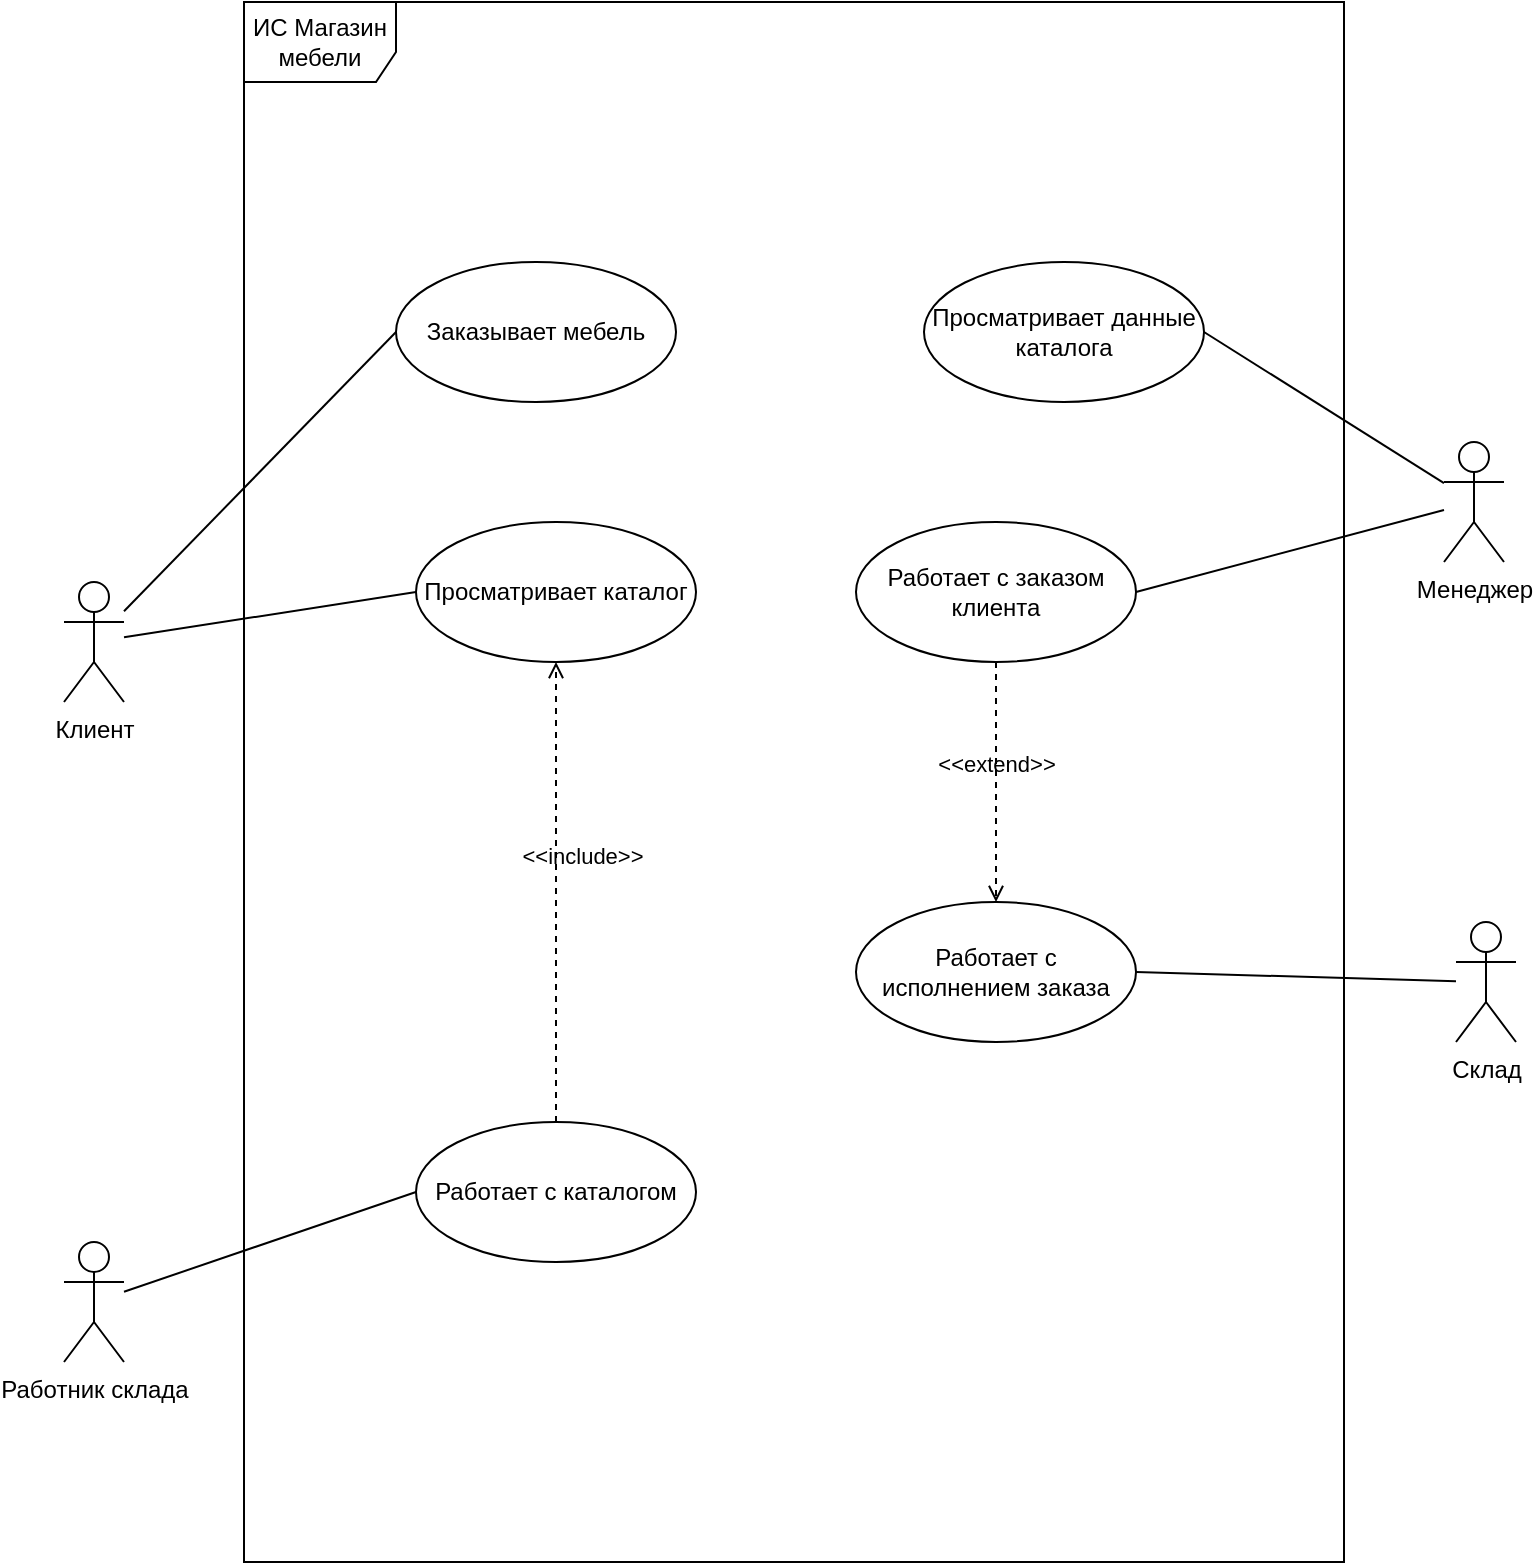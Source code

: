 <mxfile version="28.2.8" pages="7">
  <diagram name="ДВИ" id="NxGXoIhUp27Hj8TUwwma">
    <mxGraphModel dx="1204" dy="652" grid="1" gridSize="10" guides="1" tooltips="1" connect="1" arrows="1" fold="1" page="1" pageScale="1" pageWidth="827" pageHeight="1169" math="0" shadow="0">
      <root>
        <mxCell id="0" />
        <mxCell id="1" parent="0" />
        <mxCell id="019gNFiipb4_sZnPs868-1" value="ИС Магазин мебели" style="shape=umlFrame;whiteSpace=wrap;html=1;pointerEvents=0;width=76;height=40;" parent="1" vertex="1">
          <mxGeometry x="144" y="210" width="550" height="780" as="geometry" />
        </mxCell>
        <mxCell id="019gNFiipb4_sZnPs868-2" value="Клиент" style="shape=umlActor;verticalLabelPosition=bottom;verticalAlign=top;html=1;" parent="1" vertex="1">
          <mxGeometry x="54" y="500" width="30" height="60" as="geometry" />
        </mxCell>
        <mxCell id="019gNFiipb4_sZnPs868-3" value="Менеджер" style="shape=umlActor;verticalLabelPosition=bottom;verticalAlign=top;html=1;" parent="1" vertex="1">
          <mxGeometry x="744" y="430" width="30" height="60" as="geometry" />
        </mxCell>
        <mxCell id="019gNFiipb4_sZnPs868-4" value="Склад" style="shape=umlActor;verticalLabelPosition=bottom;verticalAlign=top;html=1;" parent="1" vertex="1">
          <mxGeometry x="750" y="670" width="30" height="60" as="geometry" />
        </mxCell>
        <mxCell id="019gNFiipb4_sZnPs868-6" value="Просматривает каталог" style="ellipse;whiteSpace=wrap;html=1;" parent="1" vertex="1">
          <mxGeometry x="230" y="470" width="140" height="70" as="geometry" />
        </mxCell>
        <mxCell id="019gNFiipb4_sZnPs868-8" value="Заказывает мебель" style="ellipse;whiteSpace=wrap;html=1;" parent="1" vertex="1">
          <mxGeometry x="220" y="340" width="140" height="70" as="geometry" />
        </mxCell>
        <mxCell id="019gNFiipb4_sZnPs868-9" value="Работает с каталогом" style="ellipse;whiteSpace=wrap;html=1;" parent="1" vertex="1">
          <mxGeometry x="230" y="770" width="140" height="70" as="geometry" />
        </mxCell>
        <mxCell id="019gNFiipb4_sZnPs868-11" value="" style="endArrow=none;html=1;rounded=0;entryX=0;entryY=0.5;entryDx=0;entryDy=0;" parent="1" source="019gNFiipb4_sZnPs868-2" target="019gNFiipb4_sZnPs868-8" edge="1">
          <mxGeometry width="50" height="50" relative="1" as="geometry">
            <mxPoint x="244" y="540" as="sourcePoint" />
            <mxPoint x="294" y="490" as="targetPoint" />
          </mxGeometry>
        </mxCell>
        <mxCell id="019gNFiipb4_sZnPs868-12" value="" style="endArrow=none;html=1;rounded=0;entryX=0;entryY=0.5;entryDx=0;entryDy=0;" parent="1" source="019gNFiipb4_sZnPs868-2" target="019gNFiipb4_sZnPs868-6" edge="1">
          <mxGeometry width="50" height="50" relative="1" as="geometry">
            <mxPoint x="244" y="540" as="sourcePoint" />
            <mxPoint x="294" y="490" as="targetPoint" />
          </mxGeometry>
        </mxCell>
        <mxCell id="019gNFiipb4_sZnPs868-18" value="Работает с заказом клиента" style="ellipse;whiteSpace=wrap;html=1;" parent="1" vertex="1">
          <mxGeometry x="450" y="470" width="140" height="70" as="geometry" />
        </mxCell>
        <mxCell id="019gNFiipb4_sZnPs868-19" value="Просматривает данные каталога" style="ellipse;whiteSpace=wrap;html=1;" parent="1" vertex="1">
          <mxGeometry x="484" y="340" width="140" height="70" as="geometry" />
        </mxCell>
        <mxCell id="019gNFiipb4_sZnPs868-21" value="" style="endArrow=none;html=1;rounded=0;entryX=1;entryY=0.5;entryDx=0;entryDy=0;" parent="1" source="019gNFiipb4_sZnPs868-3" target="019gNFiipb4_sZnPs868-18" edge="1">
          <mxGeometry width="50" height="50" relative="1" as="geometry">
            <mxPoint x="244" y="540" as="sourcePoint" />
            <mxPoint x="294" y="490" as="targetPoint" />
          </mxGeometry>
        </mxCell>
        <mxCell id="019gNFiipb4_sZnPs868-22" value="" style="endArrow=none;html=1;rounded=0;entryX=1;entryY=0.5;entryDx=0;entryDy=0;" parent="1" source="019gNFiipb4_sZnPs868-3" target="019gNFiipb4_sZnPs868-19" edge="1">
          <mxGeometry width="50" height="50" relative="1" as="geometry">
            <mxPoint x="244" y="540" as="sourcePoint" />
            <mxPoint x="294" y="490" as="targetPoint" />
          </mxGeometry>
        </mxCell>
        <mxCell id="019gNFiipb4_sZnPs868-27" value="Работает с исполнением заказа" style="ellipse;whiteSpace=wrap;html=1;" parent="1" vertex="1">
          <mxGeometry x="450" y="660" width="140" height="70" as="geometry" />
        </mxCell>
        <mxCell id="019gNFiipb4_sZnPs868-31" value="" style="endArrow=none;html=1;rounded=0;entryX=1;entryY=0.5;entryDx=0;entryDy=0;" parent="1" source="019gNFiipb4_sZnPs868-4" target="019gNFiipb4_sZnPs868-27" edge="1">
          <mxGeometry width="50" height="50" relative="1" as="geometry">
            <mxPoint x="244" y="740" as="sourcePoint" />
            <mxPoint x="294" y="690" as="targetPoint" />
          </mxGeometry>
        </mxCell>
        <mxCell id="-SfFonaHhQ9GHqbQ9mGp-2" value="&amp;lt;&amp;lt;extend&amp;gt;&amp;gt;" style="html=1;verticalAlign=bottom;labelBackgroundColor=none;endArrow=open;endFill=0;dashed=1;rounded=0;entryX=0.5;entryY=0;entryDx=0;entryDy=0;exitX=0.5;exitY=1;exitDx=0;exitDy=0;" parent="1" source="019gNFiipb4_sZnPs868-18" target="019gNFiipb4_sZnPs868-27" edge="1">
          <mxGeometry width="160" relative="1" as="geometry">
            <mxPoint x="514" y="700" as="sourcePoint" />
            <mxPoint x="490" y="660" as="targetPoint" />
          </mxGeometry>
        </mxCell>
        <mxCell id="-SfFonaHhQ9GHqbQ9mGp-4" value="&amp;lt;&amp;lt;include&amp;gt;&amp;gt;" style="html=1;verticalAlign=bottom;labelBackgroundColor=none;endArrow=open;endFill=0;dashed=1;rounded=0;exitX=0.5;exitY=0;exitDx=0;exitDy=0;entryX=0.5;entryY=1;entryDx=0;entryDy=0;" parent="1" source="019gNFiipb4_sZnPs868-9" target="019gNFiipb4_sZnPs868-6" edge="1">
          <mxGeometry x="0.079" y="-13" width="160" relative="1" as="geometry">
            <mxPoint x="330" y="660" as="sourcePoint" />
            <mxPoint x="490" y="660" as="targetPoint" />
            <mxPoint as="offset" />
          </mxGeometry>
        </mxCell>
        <mxCell id="NnuXDr9iRmmxUoQ3V_Y3-1" value="Работник склада" style="shape=umlActor;verticalLabelPosition=bottom;verticalAlign=top;html=1;" parent="1" vertex="1">
          <mxGeometry x="54" y="830" width="30" height="60" as="geometry" />
        </mxCell>
        <mxCell id="NnuXDr9iRmmxUoQ3V_Y3-2" value="" style="endArrow=none;html=1;rounded=0;entryX=0;entryY=0.5;entryDx=0;entryDy=0;" parent="1" source="NnuXDr9iRmmxUoQ3V_Y3-1" target="019gNFiipb4_sZnPs868-9" edge="1">
          <mxGeometry width="50" height="50" relative="1" as="geometry">
            <mxPoint x="300" y="850" as="sourcePoint" />
            <mxPoint x="350" y="800" as="targetPoint" />
          </mxGeometry>
        </mxCell>
      </root>
    </mxGraphModel>
  </diagram>
  <diagram id="vLhaDPEJ--xrPVBsMPyM" name="ДК">
    <mxGraphModel dx="2253" dy="785" grid="1" gridSize="10" guides="1" tooltips="1" connect="1" arrows="1" fold="1" page="1" pageScale="1" pageWidth="827" pageHeight="1169" math="0" shadow="0">
      <root>
        <mxCell id="0" />
        <mxCell id="1" parent="0" />
        <mxCell id="jrkufDFnhiuMYRwcvV4m-1" value="Компания" style="swimlane;fontStyle=1;align=center;verticalAlign=top;childLayout=stackLayout;horizontal=1;startSize=26;horizontalStack=0;resizeParent=1;resizeParentMax=0;resizeLast=0;collapsible=1;marginBottom=0;whiteSpace=wrap;html=1;" parent="1" vertex="1">
          <mxGeometry x="360" y="100" width="160" height="114" as="geometry" />
        </mxCell>
        <mxCell id="jrkufDFnhiuMYRwcvV4m-2" value="- Наименование&lt;div&gt;- Адрес&lt;/div&gt;&lt;div&gt;- Тип&lt;/div&gt;" style="text;strokeColor=none;fillColor=none;align=left;verticalAlign=top;spacingLeft=4;spacingRight=4;overflow=hidden;rotatable=0;points=[[0,0.5],[1,0.5]];portConstraint=eastwest;whiteSpace=wrap;html=1;" parent="jrkufDFnhiuMYRwcvV4m-1" vertex="1">
          <mxGeometry y="26" width="160" height="54" as="geometry" />
        </mxCell>
        <mxCell id="jrkufDFnhiuMYRwcvV4m-3" value="" style="line;strokeWidth=1;fillColor=none;align=left;verticalAlign=middle;spacingTop=-1;spacingLeft=3;spacingRight=3;rotatable=0;labelPosition=right;points=[];portConstraint=eastwest;strokeColor=inherit;" parent="jrkufDFnhiuMYRwcvV4m-1" vertex="1">
          <mxGeometry y="80" width="160" height="8" as="geometry" />
        </mxCell>
        <mxCell id="jrkufDFnhiuMYRwcvV4m-4" value="+ method(type): type" style="text;strokeColor=none;fillColor=none;align=left;verticalAlign=top;spacingLeft=4;spacingRight=4;overflow=hidden;rotatable=0;points=[[0,0.5],[1,0.5]];portConstraint=eastwest;whiteSpace=wrap;html=1;" parent="jrkufDFnhiuMYRwcvV4m-1" vertex="1">
          <mxGeometry y="88" width="160" height="26" as="geometry" />
        </mxCell>
        <mxCell id="jrkufDFnhiuMYRwcvV4m-9" value="Покупатель" style="swimlane;fontStyle=1;align=center;verticalAlign=top;childLayout=stackLayout;horizontal=1;startSize=26;horizontalStack=0;resizeParent=1;resizeParentMax=0;resizeLast=0;collapsible=1;marginBottom=0;whiteSpace=wrap;html=1;" parent="1" vertex="1">
          <mxGeometry x="-490" y="713" width="340" height="150" as="geometry" />
        </mxCell>
        <mxCell id="jrkufDFnhiuMYRwcvV4m-10" value="- ФИО&lt;div&gt;&lt;span style=&quot;background-color: transparent; color: light-dark(rgb(0, 0, 0), rgb(255, 255, 255));&quot;&gt;- Паспорт&lt;/span&gt;&lt;/div&gt;" style="text;strokeColor=none;fillColor=none;align=left;verticalAlign=top;spacingLeft=4;spacingRight=4;overflow=hidden;rotatable=0;points=[[0,0.5],[1,0.5]];portConstraint=eastwest;whiteSpace=wrap;html=1;" parent="jrkufDFnhiuMYRwcvV4m-9" vertex="1">
          <mxGeometry y="26" width="340" height="34" as="geometry" />
        </mxCell>
        <mxCell id="jrkufDFnhiuMYRwcvV4m-11" value="" style="line;strokeWidth=1;fillColor=none;align=left;verticalAlign=middle;spacingTop=-1;spacingLeft=3;spacingRight=3;rotatable=0;labelPosition=right;points=[];portConstraint=eastwest;strokeColor=inherit;" parent="jrkufDFnhiuMYRwcvV4m-9" vertex="1">
          <mxGeometry y="60" width="340" height="8" as="geometry" />
        </mxCell>
        <mxCell id="jrkufDFnhiuMYRwcvV4m-12" value="+&amp;nbsp;&lt;span style=&quot;font-size: 11px; text-align: center; text-wrap-mode: nowrap; background-color: rgb(255, 255, 255);&quot;&gt;ПолучитьКаталог()&lt;br&gt;+&amp;nbsp;&lt;/span&gt;&lt;span style=&quot;font-size: 11px; text-wrap-mode: nowrap; background-color: rgb(255, 255, 255);&quot;&gt;ВыбратьМебель(ИДМебели)&lt;br&gt;+&amp;nbsp;&lt;/span&gt;&lt;span style=&quot;font-size: 11px; text-wrap-mode: nowrap; background-color: rgb(255, 255, 255);&quot;&gt;ОтобразитьДанныеМебели(Наличие, вид, состав)&lt;br&gt;+&amp;nbsp;&lt;/span&gt;&lt;span style=&quot;font-size: 11px; text-wrap-mode: nowrap; background-color: rgb(255, 255, 255);&quot;&gt;ЗакрытьДанныеМебели()&lt;br&gt;+&amp;nbsp;&lt;/span&gt;&lt;span style=&quot;font-size: 11px; text-align: center; text-wrap-mode: nowrap; background-color: rgb(255, 255, 255);&quot;&gt;ПолучитьДанныеПаспорта(ИДПаспорта)&lt;br&gt;&lt;/span&gt;" style="text;strokeColor=none;fillColor=none;align=left;verticalAlign=top;spacingLeft=4;spacingRight=4;overflow=hidden;rotatable=0;points=[[0,0.5],[1,0.5]];portConstraint=eastwest;whiteSpace=wrap;html=1;" parent="jrkufDFnhiuMYRwcvV4m-9" vertex="1">
          <mxGeometry y="68" width="340" height="82" as="geometry" />
        </mxCell>
        <mxCell id="jrkufDFnhiuMYRwcvV4m-13" value="Менеджер" style="swimlane;fontStyle=1;align=center;verticalAlign=top;childLayout=stackLayout;horizontal=1;startSize=26;horizontalStack=0;resizeParent=1;resizeParentMax=0;resizeLast=0;collapsible=1;marginBottom=0;whiteSpace=wrap;html=1;" parent="1" vertex="1">
          <mxGeometry x="-190" y="243" width="490" height="180" as="geometry" />
        </mxCell>
        <mxCell id="jrkufDFnhiuMYRwcvV4m-14" value="- ФИО&lt;div&gt;- Подразделение&lt;/div&gt;" style="text;strokeColor=none;fillColor=none;align=left;verticalAlign=top;spacingLeft=4;spacingRight=4;overflow=hidden;rotatable=0;points=[[0,0.5],[1,0.5]];portConstraint=eastwest;whiteSpace=wrap;html=1;" parent="jrkufDFnhiuMYRwcvV4m-13" vertex="1">
          <mxGeometry y="26" width="490" height="34" as="geometry" />
        </mxCell>
        <mxCell id="jrkufDFnhiuMYRwcvV4m-15" value="" style="line;strokeWidth=1;fillColor=none;align=left;verticalAlign=middle;spacingTop=-1;spacingLeft=3;spacingRight=3;rotatable=0;labelPosition=right;points=[];portConstraint=eastwest;strokeColor=inherit;" parent="jrkufDFnhiuMYRwcvV4m-13" vertex="1">
          <mxGeometry y="60" width="490" height="8" as="geometry" />
        </mxCell>
        <mxCell id="jrkufDFnhiuMYRwcvV4m-16" value="+&amp;nbsp;&lt;span style=&quot;font-size: 11px; text-align: center; text-wrap-mode: nowrap; background-color: rgb(255, 255, 255);&quot;&gt;ПолучитьДанныеПокупателя(ИДПокупателя)&lt;br&gt;+&amp;nbsp;&lt;/span&gt;&lt;span style=&quot;font-size: 11px; text-align: center; text-wrap-mode: nowrap; background-color: rgb(255, 255, 255);&quot;&gt;ПолучитьКаталог(ИДКаталога)&lt;br&gt;+&amp;nbsp;&lt;/span&gt;&lt;span style=&quot;font-size: 11px; text-wrap-mode: nowrap; background-color: rgb(255, 255, 255);&quot;&gt;ПолучитьДанныеДляДоговора(ДанныеКлиента, ДанныеПаспорта, ДанныеМебели)&lt;br&gt;+&amp;nbsp;&lt;/span&gt;&lt;span style=&quot;font-size: 11px; text-align: center; text-wrap-mode: nowrap; background-color: rgb(255, 255, 255);&quot;&gt;ВнестиДанные()&lt;br&gt;+&amp;nbsp;&lt;/span&gt;&lt;span style=&quot;font-size: 11px; text-align: center; text-wrap-mode: nowrap; background-color: rgb(255, 255, 255);&quot;&gt;ПолучитьДанныеКлиента(ИДКлиента)&lt;/span&gt;" style="text;strokeColor=none;fillColor=none;align=left;verticalAlign=top;spacingLeft=4;spacingRight=4;overflow=hidden;rotatable=0;points=[[0,0.5],[1,0.5]];portConstraint=eastwest;whiteSpace=wrap;html=1;" parent="jrkufDFnhiuMYRwcvV4m-13" vertex="1">
          <mxGeometry y="68" width="490" height="112" as="geometry" />
        </mxCell>
        <mxCell id="jrkufDFnhiuMYRwcvV4m-17" value="Договор" style="swimlane;fontStyle=1;align=center;verticalAlign=top;childLayout=stackLayout;horizontal=1;startSize=26;horizontalStack=0;resizeParent=1;resizeParentMax=0;resizeLast=0;collapsible=1;marginBottom=0;whiteSpace=wrap;html=1;" parent="1" vertex="1">
          <mxGeometry x="-90" y="520" width="290" height="180" as="geometry" />
        </mxCell>
        <mxCell id="jrkufDFnhiuMYRwcvV4m-18" value="- Покупатель&lt;div&gt;- Менеджер&lt;/div&gt;&lt;div&gt;- Стоимость мебели&lt;/div&gt;&lt;div&gt;- Вид мебели&lt;/div&gt;" style="text;strokeColor=none;fillColor=none;align=left;verticalAlign=top;spacingLeft=4;spacingRight=4;overflow=hidden;rotatable=0;points=[[0,0.5],[1,0.5]];portConstraint=eastwest;whiteSpace=wrap;html=1;" parent="jrkufDFnhiuMYRwcvV4m-17" vertex="1">
          <mxGeometry y="26" width="290" height="74" as="geometry" />
        </mxCell>
        <mxCell id="jrkufDFnhiuMYRwcvV4m-19" value="" style="line;strokeWidth=1;fillColor=none;align=left;verticalAlign=middle;spacingTop=-1;spacingLeft=3;spacingRight=3;rotatable=0;labelPosition=right;points=[];portConstraint=eastwest;strokeColor=inherit;" parent="jrkufDFnhiuMYRwcvV4m-17" vertex="1">
          <mxGeometry y="100" width="290" height="8" as="geometry" />
        </mxCell>
        <mxCell id="jrkufDFnhiuMYRwcvV4m-20" value="+&amp;nbsp;&lt;span style=&quot;font-size: 11px; text-align: center; text-wrap-mode: nowrap; background-color: rgb(255, 255, 255);&quot;&gt;ПолучитьИнформациюОМебели(ИДМебели)&lt;br&gt;+&amp;nbsp;&lt;/span&gt;&lt;span style=&quot;font-size: 11px; text-align: center; text-wrap-mode: nowrap; background-color: rgb(255, 255, 255);&quot;&gt;ПолучитьИнформациюОПокупатели(ИДПокупателя)&lt;/span&gt;&lt;span style=&quot;font-size: 11px; text-align: center; text-wrap-mode: nowrap; background-color: rgb(255, 255, 255);&quot;&gt;&lt;br&gt;+&amp;nbsp;&lt;/span&gt;&lt;span style=&quot;font-size: 11px; text-wrap-mode: nowrap; background-color: rgb(255, 255, 255);&quot;&gt;СохранитьБД()&lt;/span&gt;" style="text;strokeColor=none;fillColor=none;align=left;verticalAlign=top;spacingLeft=4;spacingRight=4;overflow=hidden;rotatable=0;points=[[0,0.5],[1,0.5]];portConstraint=eastwest;whiteSpace=wrap;html=1;" parent="jrkufDFnhiuMYRwcvV4m-17" vertex="1">
          <mxGeometry y="108" width="290" height="72" as="geometry" />
        </mxCell>
        <mxCell id="jrkufDFnhiuMYRwcvV4m-21" value="Магазин" style="swimlane;fontStyle=1;align=center;verticalAlign=top;childLayout=stackLayout;horizontal=1;startSize=26;horizontalStack=0;resizeParent=1;resizeParentMax=0;resizeLast=0;collapsible=1;marginBottom=0;whiteSpace=wrap;html=1;" parent="1" vertex="1">
          <mxGeometry x="109" y="105" width="160" height="104" as="geometry" />
        </mxCell>
        <mxCell id="jrkufDFnhiuMYRwcvV4m-22" value="- Наименование&lt;div&gt;- Кол-во мебели&lt;/div&gt;" style="text;strokeColor=none;fillColor=none;align=left;verticalAlign=top;spacingLeft=4;spacingRight=4;overflow=hidden;rotatable=0;points=[[0,0.5],[1,0.5]];portConstraint=eastwest;whiteSpace=wrap;html=1;" parent="jrkufDFnhiuMYRwcvV4m-21" vertex="1">
          <mxGeometry y="26" width="160" height="44" as="geometry" />
        </mxCell>
        <mxCell id="jrkufDFnhiuMYRwcvV4m-23" value="" style="line;strokeWidth=1;fillColor=none;align=left;verticalAlign=middle;spacingTop=-1;spacingLeft=3;spacingRight=3;rotatable=0;labelPosition=right;points=[];portConstraint=eastwest;strokeColor=inherit;" parent="jrkufDFnhiuMYRwcvV4m-21" vertex="1">
          <mxGeometry y="70" width="160" height="8" as="geometry" />
        </mxCell>
        <mxCell id="jrkufDFnhiuMYRwcvV4m-24" value="+ method(type): type" style="text;strokeColor=none;fillColor=none;align=left;verticalAlign=top;spacingLeft=4;spacingRight=4;overflow=hidden;rotatable=0;points=[[0,0.5],[1,0.5]];portConstraint=eastwest;whiteSpace=wrap;html=1;" parent="jrkufDFnhiuMYRwcvV4m-21" vertex="1">
          <mxGeometry y="78" width="160" height="26" as="geometry" />
        </mxCell>
        <mxCell id="jrkufDFnhiuMYRwcvV4m-25" value="Паспорт" style="swimlane;fontStyle=1;align=center;verticalAlign=top;childLayout=stackLayout;horizontal=1;startSize=26;horizontalStack=0;resizeParent=1;resizeParentMax=0;resizeLast=0;collapsible=1;marginBottom=0;whiteSpace=wrap;html=1;" parent="1" vertex="1">
          <mxGeometry x="-400" y="953" width="160" height="134" as="geometry" />
        </mxCell>
        <mxCell id="jrkufDFnhiuMYRwcvV4m-26" value="- Серия&lt;div&gt;- Номер&lt;/div&gt;&lt;div&gt;- Кем выдан&lt;/div&gt;&lt;div&gt;- Когда выдан&lt;/div&gt;" style="text;strokeColor=none;fillColor=none;align=left;verticalAlign=top;spacingLeft=4;spacingRight=4;overflow=hidden;rotatable=0;points=[[0,0.5],[1,0.5]];portConstraint=eastwest;whiteSpace=wrap;html=1;" parent="jrkufDFnhiuMYRwcvV4m-25" vertex="1">
          <mxGeometry y="26" width="160" height="74" as="geometry" />
        </mxCell>
        <mxCell id="jrkufDFnhiuMYRwcvV4m-27" value="" style="line;strokeWidth=1;fillColor=none;align=left;verticalAlign=middle;spacingTop=-1;spacingLeft=3;spacingRight=3;rotatable=0;labelPosition=right;points=[];portConstraint=eastwest;strokeColor=inherit;" parent="jrkufDFnhiuMYRwcvV4m-25" vertex="1">
          <mxGeometry y="100" width="160" height="8" as="geometry" />
        </mxCell>
        <mxCell id="jrkufDFnhiuMYRwcvV4m-28" value="+ method(type): type" style="text;strokeColor=none;fillColor=none;align=left;verticalAlign=top;spacingLeft=4;spacingRight=4;overflow=hidden;rotatable=0;points=[[0,0.5],[1,0.5]];portConstraint=eastwest;whiteSpace=wrap;html=1;" parent="jrkufDFnhiuMYRwcvV4m-25" vertex="1">
          <mxGeometry y="108" width="160" height="26" as="geometry" />
        </mxCell>
        <mxCell id="jrkufDFnhiuMYRwcvV4m-29" value="Чек" style="swimlane;fontStyle=1;align=center;verticalAlign=top;childLayout=stackLayout;horizontal=1;startSize=26;horizontalStack=0;resizeParent=1;resizeParentMax=0;resizeLast=0;collapsible=1;marginBottom=0;whiteSpace=wrap;html=1;" parent="1" vertex="1">
          <mxGeometry x="-25" y="773" width="160" height="124" as="geometry" />
        </mxCell>
        <mxCell id="jrkufDFnhiuMYRwcvV4m-30" value="- Менеджер&lt;div&gt;- Цена&lt;/div&gt;&lt;div&gt;- Покупатель&lt;/div&gt;&lt;div&gt;- Дата платежа&lt;/div&gt;" style="text;strokeColor=none;fillColor=none;align=left;verticalAlign=top;spacingLeft=4;spacingRight=4;overflow=hidden;rotatable=0;points=[[0,0.5],[1,0.5]];portConstraint=eastwest;whiteSpace=wrap;html=1;" parent="jrkufDFnhiuMYRwcvV4m-29" vertex="1">
          <mxGeometry y="26" width="160" height="64" as="geometry" />
        </mxCell>
        <mxCell id="jrkufDFnhiuMYRwcvV4m-31" value="" style="line;strokeWidth=1;fillColor=none;align=left;verticalAlign=middle;spacingTop=-1;spacingLeft=3;spacingRight=3;rotatable=0;labelPosition=right;points=[];portConstraint=eastwest;strokeColor=inherit;" parent="jrkufDFnhiuMYRwcvV4m-29" vertex="1">
          <mxGeometry y="90" width="160" height="8" as="geometry" />
        </mxCell>
        <mxCell id="jrkufDFnhiuMYRwcvV4m-32" value="+ method(type): type" style="text;strokeColor=none;fillColor=none;align=left;verticalAlign=top;spacingLeft=4;spacingRight=4;overflow=hidden;rotatable=0;points=[[0,0.5],[1,0.5]];portConstraint=eastwest;whiteSpace=wrap;html=1;" parent="jrkufDFnhiuMYRwcvV4m-29" vertex="1">
          <mxGeometry y="98" width="160" height="26" as="geometry" />
        </mxCell>
        <mxCell id="jrkufDFnhiuMYRwcvV4m-46" value="" style="endArrow=none;html=1;rounded=0;entryX=0.499;entryY=1;entryDx=0;entryDy=0;entryPerimeter=0;" parent="1" target="jrkufDFnhiuMYRwcvV4m-4" edge="1">
          <mxGeometry width="50" height="50" relative="1" as="geometry">
            <mxPoint x="300" y="320" as="sourcePoint" />
            <mxPoint x="429" y="466" as="targetPoint" />
            <Array as="points">
              <mxPoint x="440" y="320" />
            </Array>
          </mxGeometry>
        </mxCell>
        <mxCell id="jrkufDFnhiuMYRwcvV4m-49" value="" style="endArrow=none;html=1;rounded=0;entryX=0.5;entryY=0;entryDx=0;entryDy=0;exitX=0.502;exitY=1.005;exitDx=0;exitDy=0;exitPerimeter=0;" parent="1" source="jrkufDFnhiuMYRwcvV4m-16" target="jrkufDFnhiuMYRwcvV4m-17" edge="1">
          <mxGeometry width="50" height="50" relative="1" as="geometry">
            <mxPoint x="99" y="406" as="sourcePoint" />
            <mxPoint x="389" y="386" as="targetPoint" />
          </mxGeometry>
        </mxCell>
        <mxCell id="jrkufDFnhiuMYRwcvV4m-52" value="" style="endArrow=none;html=1;rounded=0;entryX=0.5;entryY=0;entryDx=0;entryDy=0;exitX=0.502;exitY=0.993;exitDx=0;exitDy=0;exitPerimeter=0;" parent="1" source="jrkufDFnhiuMYRwcvV4m-20" target="jrkufDFnhiuMYRwcvV4m-29" edge="1">
          <mxGeometry width="50" height="50" relative="1" as="geometry">
            <mxPoint x="129" y="606" as="sourcePoint" />
            <mxPoint x="179" y="556" as="targetPoint" />
          </mxGeometry>
        </mxCell>
        <mxCell id="jrkufDFnhiuMYRwcvV4m-53" value="" style="endArrow=none;html=1;rounded=0;entryX=-0.008;entryY=0.992;entryDx=0;entryDy=0;entryPerimeter=0;exitX=0.5;exitY=0;exitDx=0;exitDy=0;" parent="1" source="jrkufDFnhiuMYRwcvV4m-9" target="jrkufDFnhiuMYRwcvV4m-18" edge="1">
          <mxGeometry width="50" height="50" relative="1" as="geometry">
            <mxPoint x="289" y="546" as="sourcePoint" />
            <mxPoint x="199" y="606" as="targetPoint" />
            <Array as="points">
              <mxPoint x="-320" y="620" />
            </Array>
          </mxGeometry>
        </mxCell>
        <mxCell id="jrkufDFnhiuMYRwcvV4m-54" value="" style="endArrow=none;html=1;rounded=0;entryX=0.5;entryY=0;entryDx=0;entryDy=0;exitX=0.5;exitY=1;exitDx=0;exitDy=0;" parent="1" source="jrkufDFnhiuMYRwcvV4m-9" target="jrkufDFnhiuMYRwcvV4m-25" edge="1">
          <mxGeometry width="50" height="50" relative="1" as="geometry">
            <mxPoint x="-51" y="896" as="sourcePoint" />
            <mxPoint x="359" y="676" as="targetPoint" />
          </mxGeometry>
        </mxCell>
        <mxCell id="jrkufDFnhiuMYRwcvV4m-56" value="" style="endArrow=none;html=1;rounded=0;entryX=1;entryY=0.5;entryDx=0;entryDy=0;exitX=0;exitY=0.5;exitDx=0;exitDy=0;" parent="1" source="jrkufDFnhiuMYRwcvV4m-2" target="jrkufDFnhiuMYRwcvV4m-22" edge="1">
          <mxGeometry width="50" height="50" relative="1" as="geometry">
            <mxPoint x="-51" y="456" as="sourcePoint" />
            <mxPoint x="-1" y="406" as="targetPoint" />
          </mxGeometry>
        </mxCell>
        <mxCell id="fmfDwDWyq-f7zexHbd7l-1" value="Мебель" style="swimlane;fontStyle=0;childLayout=stackLayout;horizontal=1;startSize=30;horizontalStack=0;resizeParent=1;resizeParentMax=0;resizeLast=0;collapsible=1;marginBottom=0;whiteSpace=wrap;html=1;" parent="1" vertex="1">
          <mxGeometry x="350" y="595" width="140" height="120" as="geometry" />
        </mxCell>
        <mxCell id="fmfDwDWyq-f7zexHbd7l-2" value="- Мебели" style="text;strokeColor=none;fillColor=none;align=left;verticalAlign=middle;spacingLeft=4;spacingRight=4;overflow=hidden;points=[[0,0.5],[1,0.5]];portConstraint=eastwest;rotatable=0;whiteSpace=wrap;html=1;" parent="fmfDwDWyq-f7zexHbd7l-1" vertex="1">
          <mxGeometry y="30" width="140" height="30" as="geometry" />
        </mxCell>
        <mxCell id="fmfDwDWyq-f7zexHbd7l-4" value="- Наличие" style="text;strokeColor=none;fillColor=none;align=left;verticalAlign=middle;spacingLeft=4;spacingRight=4;overflow=hidden;points=[[0,0.5],[1,0.5]];portConstraint=eastwest;rotatable=0;whiteSpace=wrap;html=1;" parent="fmfDwDWyq-f7zexHbd7l-1" vertex="1">
          <mxGeometry y="60" width="140" height="30" as="geometry" />
        </mxCell>
        <mxCell id="fmfDwDWyq-f7zexHbd7l-5" value="- Характеристика" style="text;strokeColor=none;fillColor=none;align=left;verticalAlign=middle;spacingLeft=4;spacingRight=4;overflow=hidden;points=[[0,0.5],[1,0.5]];portConstraint=eastwest;rotatable=0;whiteSpace=wrap;html=1;" parent="fmfDwDWyq-f7zexHbd7l-1" vertex="1">
          <mxGeometry y="90" width="140" height="30" as="geometry" />
        </mxCell>
        <mxCell id="fmfDwDWyq-f7zexHbd7l-6" value="тип мебели" style="swimlane;fontStyle=0;childLayout=stackLayout;horizontal=1;startSize=30;horizontalStack=0;resizeParent=1;resizeParentMax=0;resizeLast=0;collapsible=1;marginBottom=0;whiteSpace=wrap;html=1;" parent="1" vertex="1">
          <mxGeometry x="560" y="630" width="140" height="90" as="geometry" />
        </mxCell>
        <mxCell id="fmfDwDWyq-f7zexHbd7l-7" value="ИД мебели" style="text;strokeColor=none;fillColor=none;align=left;verticalAlign=middle;spacingLeft=4;spacingRight=4;overflow=hidden;points=[[0,0.5],[1,0.5]];portConstraint=eastwest;rotatable=0;whiteSpace=wrap;html=1;" parent="fmfDwDWyq-f7zexHbd7l-6" vertex="1">
          <mxGeometry y="30" width="140" height="30" as="geometry" />
        </mxCell>
        <mxCell id="fmfDwDWyq-f7zexHbd7l-8" value="Тип мебели" style="text;strokeColor=none;fillColor=none;align=left;verticalAlign=middle;spacingLeft=4;spacingRight=4;overflow=hidden;points=[[0,0.5],[1,0.5]];portConstraint=eastwest;rotatable=0;whiteSpace=wrap;html=1;" parent="fmfDwDWyq-f7zexHbd7l-6" vertex="1">
          <mxGeometry y="60" width="140" height="30" as="geometry" />
        </mxCell>
        <mxCell id="ce-7iIGSauLZTssf15SJ-2" value="" style="endArrow=none;html=1;rounded=0;exitX=1.003;exitY=0.719;exitDx=0;exitDy=0;exitPerimeter=0;entryX=0;entryY=0.5;entryDx=0;entryDy=0;" parent="1" source="jrkufDFnhiuMYRwcvV4m-18" edge="1">
          <mxGeometry width="50" height="50" relative="1" as="geometry">
            <mxPoint x="250" y="570" as="sourcePoint" />
            <mxPoint x="350.0" y="670" as="targetPoint" />
            <Array as="points">
              <mxPoint x="260" y="600" />
              <mxPoint x="260" y="670" />
            </Array>
          </mxGeometry>
        </mxCell>
        <mxCell id="ce-7iIGSauLZTssf15SJ-3" value="" style="endArrow=none;html=1;rounded=0;entryX=1;entryY=0.5;entryDx=0;entryDy=0;exitX=-0.013;exitY=0.322;exitDx=0;exitDy=0;exitPerimeter=0;" parent="1" source="fmfDwDWyq-f7zexHbd7l-7" target="fmfDwDWyq-f7zexHbd7l-4" edge="1">
          <mxGeometry width="50" height="50" relative="1" as="geometry">
            <mxPoint x="300" y="710" as="sourcePoint" />
            <mxPoint x="350" y="660" as="targetPoint" />
          </mxGeometry>
        </mxCell>
      </root>
    </mxGraphModel>
  </diagram>
  <diagram id="9dej761RBNCEpuY-AGXJ" name="ДД Работает с абонементами">
    <mxGraphModel dx="1426" dy="785" grid="1" gridSize="10" guides="1" tooltips="1" connect="1" arrows="1" fold="1" page="1" pageScale="1" pageWidth="827" pageHeight="1169" math="0" shadow="0">
      <root>
        <mxCell id="0" />
        <mxCell id="1" parent="0" />
        <mxCell id="lZq_mcnqFe8Zwof6JR2_-53" value="" style="ellipse;html=1;shape=startState;fillColor=#000000;strokeColor=#ff0000;" parent="1" vertex="1">
          <mxGeometry x="340" y="110" width="30" height="30" as="geometry" />
        </mxCell>
        <mxCell id="lZq_mcnqFe8Zwof6JR2_-54" value="" style="edgeStyle=orthogonalEdgeStyle;html=1;verticalAlign=bottom;endArrow=open;endSize=8;strokeColor=#ff0000;rounded=0;" parent="1" source="lZq_mcnqFe8Zwof6JR2_-53" edge="1">
          <mxGeometry relative="1" as="geometry">
            <mxPoint x="354" y="200" as="targetPoint" />
          </mxGeometry>
        </mxCell>
        <mxCell id="lZq_mcnqFe8Zwof6JR2_-55" value="" style="rhombus;whiteSpace=wrap;html=1;fontColor=#000000;fillColor=#ffffc0;strokeColor=#ff0000;" parent="1" vertex="1">
          <mxGeometry x="315" y="200" width="80" height="40" as="geometry" />
        </mxCell>
        <mxCell id="lZq_mcnqFe8Zwof6JR2_-56" value="" style="edgeStyle=orthogonalEdgeStyle;html=1;align=left;verticalAlign=top;endArrow=open;endSize=8;strokeColor=#ff0000;rounded=0;" parent="1" source="lZq_mcnqFe8Zwof6JR2_-55" edge="1">
          <mxGeometry x="-1" relative="1" as="geometry">
            <mxPoint x="355" y="300" as="targetPoint" />
          </mxGeometry>
        </mxCell>
        <mxCell id="lZq_mcnqFe8Zwof6JR2_-57" value="Отображает информацию о закупленной мебели" style="rounded=1;whiteSpace=wrap;html=1;arcSize=40;fontColor=#000000;fillColor=#ffffc0;strokeColor=#ff0000;" parent="1" vertex="1">
          <mxGeometry x="280" y="300" width="150" height="50" as="geometry" />
        </mxCell>
        <mxCell id="lZq_mcnqFe8Zwof6JR2_-58" value="" style="edgeStyle=orthogonalEdgeStyle;html=1;verticalAlign=bottom;endArrow=open;endSize=8;strokeColor=#ff0000;rounded=0;" parent="1" source="lZq_mcnqFe8Zwof6JR2_-57" edge="1">
          <mxGeometry relative="1" as="geometry">
            <mxPoint x="355" y="400" as="targetPoint" />
          </mxGeometry>
        </mxCell>
        <mxCell id="lZq_mcnqFe8Zwof6JR2_-59" value="" style="rhombus;whiteSpace=wrap;html=1;fontColor=#000000;fillColor=#ffffc0;strokeColor=#ff0000;" parent="1" vertex="1">
          <mxGeometry x="315" y="400" width="80" height="40" as="geometry" />
        </mxCell>
        <mxCell id="lZq_mcnqFe8Zwof6JR2_-60" value="[Мебель не закуплена]" style="edgeStyle=orthogonalEdgeStyle;html=1;align=left;verticalAlign=bottom;endArrow=open;endSize=8;strokeColor=#ff0000;rounded=0;entryX=1;entryY=0.5;entryDx=0;entryDy=0;" parent="1" source="lZq_mcnqFe8Zwof6JR2_-59" target="lZq_mcnqFe8Zwof6JR2_-55" edge="1">
          <mxGeometry x="-1" relative="1" as="geometry">
            <mxPoint x="495" y="420" as="targetPoint" />
            <Array as="points">
              <mxPoint x="625" y="420" />
              <mxPoint x="625" y="220" />
            </Array>
          </mxGeometry>
        </mxCell>
        <mxCell id="lZq_mcnqFe8Zwof6JR2_-61" value="" style="edgeStyle=orthogonalEdgeStyle;html=1;align=left;verticalAlign=top;endArrow=open;endSize=8;strokeColor=#ff0000;rounded=0;entryX=0.5;entryY=0;entryDx=0;entryDy=0;" parent="1" source="lZq_mcnqFe8Zwof6JR2_-59" target="lZq_mcnqFe8Zwof6JR2_-63" edge="1">
          <mxGeometry x="-1" relative="1" as="geometry">
            <mxPoint x="355" y="500" as="targetPoint" />
          </mxGeometry>
        </mxCell>
        <mxCell id="lZq_mcnqFe8Zwof6JR2_-62" value="[Мебель куплена]" style="edgeLabel;html=1;align=center;verticalAlign=middle;resizable=0;points=[];" parent="lZq_mcnqFe8Zwof6JR2_-61" vertex="1" connectable="0">
          <mxGeometry x="-0.325" y="1" relative="1" as="geometry">
            <mxPoint as="offset" />
          </mxGeometry>
        </mxCell>
        <mxCell id="lZq_mcnqFe8Zwof6JR2_-63" value="Отображает форму для ввода информации о новой мебели" style="rounded=1;whiteSpace=wrap;html=1;arcSize=40;fontColor=#000000;fillColor=#ffffc0;strokeColor=#ff0000;" parent="1" vertex="1">
          <mxGeometry x="280" y="490" width="150" height="50" as="geometry" />
        </mxCell>
        <mxCell id="lZq_mcnqFe8Zwof6JR2_-64" value="" style="edgeStyle=orthogonalEdgeStyle;html=1;verticalAlign=bottom;endArrow=open;endSize=8;strokeColor=#ff0000;rounded=0;" parent="1" source="lZq_mcnqFe8Zwof6JR2_-63" edge="1">
          <mxGeometry relative="1" as="geometry">
            <mxPoint x="355" y="600" as="targetPoint" />
          </mxGeometry>
        </mxCell>
        <mxCell id="lZq_mcnqFe8Zwof6JR2_-65" value="Получает информацию" style="rounded=1;whiteSpace=wrap;html=1;arcSize=40;fontColor=#000000;fillColor=#ffffc0;strokeColor=#ff0000;" parent="1" vertex="1">
          <mxGeometry x="295" y="700" width="120" height="40" as="geometry" />
        </mxCell>
        <mxCell id="lZq_mcnqFe8Zwof6JR2_-66" value="" style="edgeStyle=orthogonalEdgeStyle;html=1;verticalAlign=bottom;endArrow=open;endSize=8;strokeColor=#ff0000;rounded=0;" parent="1" source="lZq_mcnqFe8Zwof6JR2_-65" edge="1">
          <mxGeometry relative="1" as="geometry">
            <mxPoint x="355" y="800" as="targetPoint" />
          </mxGeometry>
        </mxCell>
        <mxCell id="lZq_mcnqFe8Zwof6JR2_-67" value="" style="rhombus;whiteSpace=wrap;html=1;fontColor=#000000;fillColor=#ffffc0;strokeColor=#ff0000;" parent="1" vertex="1">
          <mxGeometry x="315" y="600" width="80" height="40" as="geometry" />
        </mxCell>
        <mxCell id="lZq_mcnqFe8Zwof6JR2_-68" value="" style="edgeStyle=orthogonalEdgeStyle;html=1;align=left;verticalAlign=top;endArrow=open;endSize=8;strokeColor=#ff0000;rounded=0;" parent="1" source="lZq_mcnqFe8Zwof6JR2_-67" edge="1">
          <mxGeometry x="-1" relative="1" as="geometry">
            <mxPoint x="355" y="700" as="targetPoint" />
          </mxGeometry>
        </mxCell>
        <mxCell id="lZq_mcnqFe8Zwof6JR2_-69" value="" style="rhombus;whiteSpace=wrap;html=1;fontColor=#000000;fillColor=#ffffc0;strokeColor=#ff0000;" parent="1" vertex="1">
          <mxGeometry x="315" y="800" width="80" height="40" as="geometry" />
        </mxCell>
        <mxCell id="lZq_mcnqFe8Zwof6JR2_-70" value="[Сохранить]" style="edgeStyle=orthogonalEdgeStyle;html=1;align=left;verticalAlign=bottom;endArrow=open;endSize=8;strokeColor=#ff0000;rounded=0;" parent="1" source="lZq_mcnqFe8Zwof6JR2_-69" edge="1">
          <mxGeometry x="-1" relative="1" as="geometry">
            <mxPoint x="495" y="820" as="targetPoint" />
          </mxGeometry>
        </mxCell>
        <mxCell id="lZq_mcnqFe8Zwof6JR2_-71" value="[Не сохранять]" style="edgeStyle=orthogonalEdgeStyle;html=1;align=left;verticalAlign=top;endArrow=open;endSize=8;strokeColor=#ff0000;rounded=0;" parent="1" source="lZq_mcnqFe8Zwof6JR2_-69" edge="1">
          <mxGeometry x="-1" relative="1" as="geometry">
            <mxPoint x="355" y="900" as="targetPoint" />
          </mxGeometry>
        </mxCell>
        <mxCell id="lZq_mcnqFe8Zwof6JR2_-72" value="Сохраняет информацию" style="rounded=1;whiteSpace=wrap;html=1;arcSize=40;fontColor=#000000;fillColor=#ffffc0;strokeColor=#ff0000;" parent="1" vertex="1">
          <mxGeometry x="495" y="800" width="120" height="40" as="geometry" />
        </mxCell>
        <mxCell id="lZq_mcnqFe8Zwof6JR2_-73" value="" style="edgeStyle=orthogonalEdgeStyle;html=1;verticalAlign=bottom;endArrow=open;endSize=8;strokeColor=#ff0000;rounded=0;entryX=1;entryY=0.5;entryDx=0;entryDy=0;" parent="1" source="lZq_mcnqFe8Zwof6JR2_-72" target="lZq_mcnqFe8Zwof6JR2_-74" edge="1">
          <mxGeometry relative="1" as="geometry">
            <mxPoint x="555" y="900" as="targetPoint" />
            <Array as="points">
              <mxPoint x="555" y="920" />
            </Array>
          </mxGeometry>
        </mxCell>
        <mxCell id="lZq_mcnqFe8Zwof6JR2_-74" value="" style="rhombus;whiteSpace=wrap;html=1;fontColor=#000000;fillColor=#ffffc0;strokeColor=#ff0000;" parent="1" vertex="1">
          <mxGeometry x="315" y="900" width="80" height="40" as="geometry" />
        </mxCell>
        <mxCell id="lZq_mcnqFe8Zwof6JR2_-75" value="" style="edgeStyle=orthogonalEdgeStyle;html=1;align=left;verticalAlign=top;endArrow=open;endSize=8;strokeColor=#ff0000;rounded=0;" parent="1" source="lZq_mcnqFe8Zwof6JR2_-74" edge="1">
          <mxGeometry x="-1" relative="1" as="geometry">
            <mxPoint x="355" y="1000" as="targetPoint" />
          </mxGeometry>
        </mxCell>
        <mxCell id="lZq_mcnqFe8Zwof6JR2_-76" value="" style="ellipse;html=1;shape=endState;fillColor=#000000;strokeColor=#ff0000;" parent="1" vertex="1">
          <mxGeometry x="340" y="1000" width="30" height="30" as="geometry" />
        </mxCell>
        <mxCell id="lZq_mcnqFe8Zwof6JR2_-77" value="Обновление каталога" style="rounded=0;whiteSpace=wrap;html=1;" parent="1" vertex="1">
          <mxGeometry x="293" y="20" width="120" height="60" as="geometry" />
        </mxCell>
      </root>
    </mxGraphModel>
  </diagram>
  <diagram id="W6eI8lGqyHqf0CIbNcjb" name="ДП Просматривает каталог">
    <mxGraphModel dx="1426" dy="785" grid="1" gridSize="10" guides="1" tooltips="1" connect="1" arrows="1" fold="1" page="1" pageScale="1" pageWidth="827" pageHeight="1169" math="0" shadow="0">
      <root>
        <mxCell id="0" />
        <mxCell id="1" parent="0" />
        <mxCell id="8qrBqxy2BH19mtc6Msm4-3" value="Мебель" style="shape=umlLifeline;perimeter=lifelinePerimeter;whiteSpace=wrap;html=1;container=1;dropTarget=0;collapsible=0;recursiveResize=0;outlineConnect=0;portConstraint=eastwest;newEdgeStyle={&quot;curved&quot;:0,&quot;rounded&quot;:0};" parent="1" vertex="1">
          <mxGeometry x="680" y="40" width="100" height="560" as="geometry" />
        </mxCell>
        <mxCell id="ulZsizl006LGB_u3oC1R-1" value="" style="html=1;points=[[0,0,0,0,5],[0,1,0,0,-5],[1,0,0,0,5],[1,1,0,0,-5]];perimeter=orthogonalPerimeter;outlineConnect=0;targetShapes=umlLifeline;portConstraint=eastwest;newEdgeStyle={&quot;curved&quot;:0,&quot;rounded&quot;:0};" parent="8qrBqxy2BH19mtc6Msm4-3" vertex="1">
          <mxGeometry x="45" y="128" width="10" height="80" as="geometry" />
        </mxCell>
        <mxCell id="8qrBqxy2BH19mtc6Msm4-4" value="Покупатель" style="shape=umlLifeline;perimeter=lifelinePerimeter;whiteSpace=wrap;html=1;container=1;dropTarget=0;collapsible=0;recursiveResize=0;outlineConnect=0;portConstraint=eastwest;newEdgeStyle={&quot;curved&quot;:0,&quot;rounded&quot;:0};" parent="1" vertex="1">
          <mxGeometry x="60" y="40" width="100" height="560" as="geometry" />
        </mxCell>
        <mxCell id="Kg3Zv2Aak2Oi_8E4n4e5-1" value="" style="html=1;points=[[0,0,0,0,5],[0,1,0,0,-5],[1,0,0,0,5],[1,1,0,0,-5]];perimeter=orthogonalPerimeter;outlineConnect=0;targetShapes=umlLifeline;portConstraint=eastwest;newEdgeStyle={&quot;curved&quot;:0,&quot;rounded&quot;:0};" parent="8qrBqxy2BH19mtc6Msm4-4" vertex="1">
          <mxGeometry x="45" y="70" width="10" height="470" as="geometry" />
        </mxCell>
        <mxCell id="ulZsizl006LGB_u3oC1R-10" value="" style="html=1;points=[[0,0,0,0,5],[0,1,0,0,-5],[1,0,0,0,5],[1,1,0,0,-5]];perimeter=orthogonalPerimeter;outlineConnect=0;targetShapes=umlLifeline;portConstraint=eastwest;newEdgeStyle={&quot;curved&quot;:0,&quot;rounded&quot;:0};" parent="8qrBqxy2BH19mtc6Msm4-4" vertex="1">
          <mxGeometry x="50" y="130" width="10" height="30" as="geometry" />
        </mxCell>
        <mxCell id="ulZsizl006LGB_u3oC1R-11" value="ВыбратьМебель(ИДМебели)" style="html=1;align=left;spacingLeft=2;endArrow=block;rounded=0;edgeStyle=orthogonalEdgeStyle;curved=0;rounded=0;" parent="8qrBqxy2BH19mtc6Msm4-4" target="ulZsizl006LGB_u3oC1R-10" edge="1">
          <mxGeometry relative="1" as="geometry">
            <mxPoint x="55" y="110" as="sourcePoint" />
            <Array as="points">
              <mxPoint x="85" y="140" />
            </Array>
          </mxGeometry>
        </mxCell>
        <mxCell id="ulZsizl006LGB_u3oC1R-14" value="" style="html=1;points=[[0,0,0,0,5],[0,1,0,0,-5],[1,0,0,0,5],[1,1,0,0,-5]];perimeter=orthogonalPerimeter;outlineConnect=0;targetShapes=umlLifeline;portConstraint=eastwest;newEdgeStyle={&quot;curved&quot;:0,&quot;rounded&quot;:0};" parent="8qrBqxy2BH19mtc6Msm4-4" vertex="1">
          <mxGeometry x="50" y="400" width="10" height="40" as="geometry" />
        </mxCell>
        <mxCell id="ulZsizl006LGB_u3oC1R-15" value="ОтобразитьИнформациюОМебели" style="html=1;align=left;spacingLeft=2;endArrow=block;rounded=0;edgeStyle=orthogonalEdgeStyle;curved=0;rounded=0;" parent="8qrBqxy2BH19mtc6Msm4-4" target="ulZsizl006LGB_u3oC1R-14" edge="1">
          <mxGeometry relative="1" as="geometry">
            <mxPoint x="55" y="380" as="sourcePoint" />
            <Array as="points">
              <mxPoint x="85" y="410" />
            </Array>
          </mxGeometry>
        </mxCell>
        <mxCell id="ulZsizl006LGB_u3oC1R-23" value="" style="html=1;points=[[0,0,0,0,5],[0,1,0,0,-5],[1,0,0,0,5],[1,1,0,0,-5]];perimeter=orthogonalPerimeter;outlineConnect=0;targetShapes=umlLifeline;portConstraint=eastwest;newEdgeStyle={&quot;curved&quot;:0,&quot;rounded&quot;:0};" parent="8qrBqxy2BH19mtc6Msm4-4" vertex="1">
          <mxGeometry x="50" y="477" width="10" height="40" as="geometry" />
        </mxCell>
        <mxCell id="ulZsizl006LGB_u3oC1R-24" value="ЗакрытьИнформациюОМебели()" style="html=1;align=left;spacingLeft=2;endArrow=block;rounded=0;edgeStyle=orthogonalEdgeStyle;curved=0;rounded=0;" parent="8qrBqxy2BH19mtc6Msm4-4" target="ulZsizl006LGB_u3oC1R-23" edge="1">
          <mxGeometry relative="1" as="geometry">
            <mxPoint x="55" y="457" as="sourcePoint" />
            <Array as="points">
              <mxPoint x="85" y="487" />
            </Array>
          </mxGeometry>
        </mxCell>
        <mxCell id="Kg3Zv2Aak2Oi_8E4n4e5-3" style="edgeStyle=orthogonalEdgeStyle;rounded=0;orthogonalLoop=1;jettySize=auto;html=1;curved=0;" parent="1" edge="1">
          <mxGeometry relative="1" as="geometry">
            <mxPoint x="115" y="134" as="sourcePoint" />
            <mxPoint x="411.5" y="135" as="targetPoint" />
            <Array as="points">
              <mxPoint x="239" y="135" />
            </Array>
          </mxGeometry>
        </mxCell>
        <mxCell id="Kg3Zv2Aak2Oi_8E4n4e5-4" value="ПолучитьКаталог()" style="edgeLabel;html=1;align=center;verticalAlign=middle;resizable=0;points=[];" parent="Kg3Zv2Aak2Oi_8E4n4e5-3" vertex="1" connectable="0">
          <mxGeometry x="-0.182" relative="1" as="geometry">
            <mxPoint x="20" as="offset" />
          </mxGeometry>
        </mxCell>
        <mxCell id="ulZsizl006LGB_u3oC1R-2" style="edgeStyle=orthogonalEdgeStyle;rounded=0;orthogonalLoop=1;jettySize=auto;html=1;curved=0;" parent="1" target="ulZsizl006LGB_u3oC1R-1" edge="1">
          <mxGeometry relative="1" as="geometry">
            <mxPoint x="417" y="210" as="sourcePoint" />
            <mxPoint x="670" y="200.004" as="targetPoint" />
            <Array as="points">
              <mxPoint x="542" y="210" />
              <mxPoint x="542" y="208" />
            </Array>
          </mxGeometry>
        </mxCell>
        <mxCell id="ulZsizl006LGB_u3oC1R-3" value="ПолучитьИнформациюОМебели(ИДМебели)" style="edgeLabel;html=1;align=center;verticalAlign=middle;resizable=0;points=[];" parent="ulZsizl006LGB_u3oC1R-2" vertex="1" connectable="0">
          <mxGeometry x="0.001" y="1" relative="1" as="geometry">
            <mxPoint as="offset" />
          </mxGeometry>
        </mxCell>
      </root>
    </mxGraphModel>
  </diagram>
  <diagram id="FWu8Xl4fCJWy3EQfxSvi" name="ДП Работает с каталогом">
    <mxGraphModel dx="1426" dy="785" grid="1" gridSize="10" guides="1" tooltips="1" connect="1" arrows="1" fold="1" page="1" pageScale="1" pageWidth="827" pageHeight="1169" math="0" shadow="0">
      <root>
        <mxCell id="0" />
        <mxCell id="1" parent="0" />
        <mxCell id="37s7Sn1rzA_51NAi0eEY-2" value="Мебель" style="shape=umlLifeline;perimeter=lifelinePerimeter;whiteSpace=wrap;html=1;container=1;dropTarget=0;collapsible=0;recursiveResize=0;outlineConnect=0;portConstraint=eastwest;newEdgeStyle={&quot;curved&quot;:0,&quot;rounded&quot;:0};" parent="1" vertex="1">
          <mxGeometry x="570" y="40" width="100" height="520" as="geometry" />
        </mxCell>
        <mxCell id="UXfXYXLZ1ztGNdtHhlZY-1" value="" style="html=1;points=[[0,0,0,0,5],[0,1,0,0,-5],[1,0,0,0,5],[1,1,0,0,-5]];perimeter=orthogonalPerimeter;outlineConnect=0;targetShapes=umlLifeline;portConstraint=eastwest;newEdgeStyle={&quot;curved&quot;:0,&quot;rounded&quot;:0};" parent="37s7Sn1rzA_51NAi0eEY-2" vertex="1">
          <mxGeometry x="45" y="70" width="10" height="80" as="geometry" />
        </mxCell>
        <mxCell id="37s7Sn1rzA_51NAi0eEY-3" value="Покупатель" style="shape=umlLifeline;perimeter=lifelinePerimeter;whiteSpace=wrap;html=1;container=1;dropTarget=0;collapsible=0;recursiveResize=0;outlineConnect=0;portConstraint=eastwest;newEdgeStyle={&quot;curved&quot;:0,&quot;rounded&quot;:0};" parent="1" vertex="1">
          <mxGeometry x="300" y="40" width="100" height="520" as="geometry" />
        </mxCell>
        <mxCell id="6PGH7BBXkkcwMekRTACr-1" value="" style="html=1;points=[[0,0,0,0,5],[0,1,0,0,-5],[1,0,0,0,5],[1,1,0,0,-5]];perimeter=orthogonalPerimeter;outlineConnect=0;targetShapes=umlLifeline;portConstraint=eastwest;newEdgeStyle={&quot;curved&quot;:0,&quot;rounded&quot;:0};" parent="37s7Sn1rzA_51NAi0eEY-3" vertex="1">
          <mxGeometry x="45" y="70" width="10" height="160" as="geometry" />
        </mxCell>
        <mxCell id="6PGH7BBXkkcwMekRTACr-2" style="edgeStyle=orthogonalEdgeStyle;rounded=0;orthogonalLoop=1;jettySize=auto;html=1;curved=0;" parent="1" edge="1">
          <mxGeometry relative="1" as="geometry">
            <mxPoint x="95" y="120.0" as="sourcePoint" />
            <mxPoint x="349.5" y="120.043" as="targetPoint" />
            <Array as="points">
              <mxPoint x="270" y="120" />
              <mxPoint x="270" y="120" />
            </Array>
          </mxGeometry>
        </mxCell>
        <mxCell id="YgOVRHbER5lLn0Yrby79-1" value="ПолучитьДанныеОКаталоге(ИДКаталога)" style="edgeLabel;html=1;align=center;verticalAlign=middle;resizable=0;points=[];" parent="6PGH7BBXkkcwMekRTACr-2" vertex="1" connectable="0">
          <mxGeometry x="-0.246" y="-2" relative="1" as="geometry">
            <mxPoint x="30" as="offset" />
          </mxGeometry>
        </mxCell>
        <mxCell id="UXfXYXLZ1ztGNdtHhlZY-3" style="edgeStyle=orthogonalEdgeStyle;rounded=0;orthogonalLoop=1;jettySize=auto;html=1;curved=0;" parent="1" source="6PGH7BBXkkcwMekRTACr-1" target="UXfXYXLZ1ztGNdtHhlZY-1" edge="1">
          <mxGeometry relative="1" as="geometry">
            <Array as="points">
              <mxPoint x="400" y="150" />
              <mxPoint x="400" y="150" />
            </Array>
          </mxGeometry>
        </mxCell>
        <mxCell id="UXfXYXLZ1ztGNdtHhlZY-5" value="ПолучитьДанныеОМебели(ИДМебели)" style="edgeLabel;html=1;align=center;verticalAlign=middle;resizable=0;points=[];" parent="UXfXYXLZ1ztGNdtHhlZY-3" vertex="1" connectable="0">
          <mxGeometry x="-0.122" relative="1" as="geometry">
            <mxPoint x="11" as="offset" />
          </mxGeometry>
        </mxCell>
        <mxCell id="UXfXYXLZ1ztGNdtHhlZY-8" style="edgeStyle=orthogonalEdgeStyle;rounded=0;orthogonalLoop=1;jettySize=auto;html=1;curved=0;" parent="1" edge="1">
          <mxGeometry relative="1" as="geometry">
            <Array as="points">
              <mxPoint x="330" y="310" />
              <mxPoint x="330" y="310" />
            </Array>
            <mxPoint x="95" y="310" as="sourcePoint" />
            <mxPoint x="765" y="310" as="targetPoint" />
          </mxGeometry>
        </mxCell>
        <mxCell id="UXfXYXLZ1ztGNdtHhlZY-9" value="ПолучитьОтчет(ИДОтчет)" style="edgeLabel;html=1;align=center;verticalAlign=middle;resizable=0;points=[];" parent="UXfXYXLZ1ztGNdtHhlZY-8" vertex="1" connectable="0">
          <mxGeometry x="-0.761" relative="1" as="geometry">
            <mxPoint x="39" as="offset" />
          </mxGeometry>
        </mxCell>
        <mxCell id="UXfXYXLZ1ztGNdtHhlZY-15" style="edgeStyle=orthogonalEdgeStyle;rounded=0;orthogonalLoop=1;jettySize=auto;html=1;curved=0;" parent="1" edge="1">
          <mxGeometry relative="1" as="geometry">
            <Array as="points">
              <mxPoint x="350" y="450" />
              <mxPoint x="350" y="450" />
            </Array>
            <mxPoint x="95" y="450" as="sourcePoint" />
            <mxPoint x="902" y="450" as="targetPoint" />
          </mxGeometry>
        </mxCell>
        <mxCell id="UXfXYXLZ1ztGNdtHhlZY-16" value="ВнестиДанные()" style="edgeLabel;html=1;align=center;verticalAlign=middle;resizable=0;points=[];" parent="UXfXYXLZ1ztGNdtHhlZY-15" vertex="1" connectable="0">
          <mxGeometry x="0.021" y="-3" relative="1" as="geometry">
            <mxPoint x="-344" as="offset" />
          </mxGeometry>
        </mxCell>
      </root>
    </mxGraphModel>
  </diagram>
  <diagram id="Bcxjvq5aYvkbXhusiZjc" name="ДП Работает с исполнением заказа">
    <mxGraphModel dx="1426" dy="785" grid="1" gridSize="10" guides="1" tooltips="1" connect="1" arrows="1" fold="1" page="1" pageScale="1" pageWidth="827" pageHeight="1169" math="0" shadow="0">
      <root>
        <mxCell id="0" />
        <mxCell id="1" parent="0" />
        <mxCell id="FBocLN2tNAdrAwJFCXCd-3" value="Магазин" style="shape=umlLifeline;perimeter=lifelinePerimeter;whiteSpace=wrap;html=1;container=1;dropTarget=0;collapsible=0;recursiveResize=0;outlineConnect=0;portConstraint=eastwest;newEdgeStyle={&quot;curved&quot;:0,&quot;rounded&quot;:0};" parent="1" vertex="1">
          <mxGeometry x="274" y="40" width="100" height="440" as="geometry" />
        </mxCell>
        <mxCell id="5uftUF0inhLei20xm1fw-1" value="" style="html=1;points=[[0,0,0,0,5],[0,1,0,0,-5],[1,0,0,0,5],[1,1,0,0,-5]];perimeter=orthogonalPerimeter;outlineConnect=0;targetShapes=umlLifeline;portConstraint=eastwest;newEdgeStyle={&quot;curved&quot;:0,&quot;rounded&quot;:0};" parent="FBocLN2tNAdrAwJFCXCd-3" vertex="1">
          <mxGeometry x="45" y="70" width="10" height="130" as="geometry" />
        </mxCell>
        <mxCell id="5uftUF0inhLei20xm1fw-2" style="edgeStyle=orthogonalEdgeStyle;rounded=0;orthogonalLoop=1;jettySize=auto;html=1;curved=0;" parent="1" edge="1">
          <mxGeometry relative="1" as="geometry">
            <mxPoint x="89" y="130" as="sourcePoint" />
            <mxPoint x="319" y="130" as="targetPoint" />
          </mxGeometry>
        </mxCell>
        <mxCell id="5uftUF0inhLei20xm1fw-3" value="ПолучитьДанныеОЗаказе()" style="edgeLabel;html=1;align=center;verticalAlign=middle;resizable=0;points=[];" parent="5uftUF0inhLei20xm1fw-2" vertex="1" connectable="0">
          <mxGeometry x="0.017" relative="1" as="geometry">
            <mxPoint as="offset" />
          </mxGeometry>
        </mxCell>
        <mxCell id="5uftUF0inhLei20xm1fw-5" style="edgeStyle=orthogonalEdgeStyle;rounded=0;orthogonalLoop=1;jettySize=auto;html=1;curved=0;" parent="1" source="5uftUF0inhLei20xm1fw-1" edge="1">
          <mxGeometry relative="1" as="geometry">
            <Array as="points">
              <mxPoint x="384" y="200" />
              <mxPoint x="384" y="200" />
            </Array>
            <mxPoint x="579" y="200" as="targetPoint" />
          </mxGeometry>
        </mxCell>
        <mxCell id="5uftUF0inhLei20xm1fw-6" value="ПолучитьДанныеОНаличииМебели(ИдМебели)" style="edgeLabel;html=1;align=center;verticalAlign=middle;resizable=0;points=[];" parent="5uftUF0inhLei20xm1fw-5" vertex="1" connectable="0">
          <mxGeometry x="-0.178" y="-2" relative="1" as="geometry">
            <mxPoint x="22" y="-2" as="offset" />
          </mxGeometry>
        </mxCell>
        <mxCell id="5uftUF0inhLei20xm1fw-10" style="edgeStyle=orthogonalEdgeStyle;rounded=0;orthogonalLoop=1;jettySize=auto;html=1;curved=0;" parent="1" edge="1">
          <mxGeometry relative="1" as="geometry">
            <Array as="points">
              <mxPoint x="264" y="350" />
              <mxPoint x="264" y="350" />
            </Array>
            <mxPoint x="699" y="350" as="targetPoint" />
            <mxPoint x="85" y="350" as="sourcePoint" />
          </mxGeometry>
        </mxCell>
        <mxCell id="5uftUF0inhLei20xm1fw-11" value="ВнестиНовыеДанные()" style="edgeLabel;html=1;align=center;verticalAlign=middle;resizable=0;points=[];" parent="5uftUF0inhLei20xm1fw-10" vertex="1" connectable="0">
          <mxGeometry x="-0.656" y="-1" relative="1" as="geometry">
            <mxPoint as="offset" />
          </mxGeometry>
        </mxCell>
      </root>
    </mxGraphModel>
  </diagram>
  <diagram id="wgT-WKkc9HHT5efwVmet" name="ДР">
    <mxGraphModel dx="1042" dy="562" grid="1" gridSize="10" guides="1" tooltips="1" connect="1" arrows="1" fold="1" page="1" pageScale="1" pageWidth="827" pageHeight="1169" math="0" shadow="0">
      <root>
        <mxCell id="0" />
        <mxCell id="1" parent="0" />
        <mxCell id="DWqKF4rdQ_nl_Mp_S9SJ-1" value="&amp;nbsp;«device»&amp;nbsp;Сервер приложений" style="verticalAlign=top;align=center;shape=cube;size=10;direction=south;fontStyle=0;html=1;boundedLbl=1;spacingLeft=5;whiteSpace=wrap;" parent="1" vertex="1">
          <mxGeometry x="460" y="120" width="290" height="280" as="geometry" />
        </mxCell>
        <mxCell id="DWqKF4rdQ_nl_Mp_S9SJ-2" value="&amp;nbsp;«OS»&amp;nbsp;Linux" style="verticalAlign=top;align=center;shape=cube;size=10;direction=south;html=1;boundedLbl=1;spacingLeft=5;whiteSpace=wrap;" parent="DWqKF4rdQ_nl_Mp_S9SJ-1" vertex="1">
          <mxGeometry width="240" height="200" relative="1" as="geometry">
            <mxPoint x="25" y="50" as="offset" />
          </mxGeometry>
        </mxCell>
        <mxCell id="DWqKF4rdQ_nl_Mp_S9SJ-3" value="&amp;nbsp;«application»&lt;div&gt;веб-сервер&lt;/div&gt;" style="html=1;align=center;verticalAlign=middle;dashed=0;whiteSpace=wrap;" parent="DWqKF4rdQ_nl_Mp_S9SJ-1" vertex="1">
          <mxGeometry x="90" y="100" width="110" height="60" as="geometry" />
        </mxCell>
        <mxCell id="DWqKF4rdQ_nl_Mp_S9SJ-4" value="«Scripts PHP»&lt;div&gt;Библиотека сервисов ДМ&lt;/div&gt;" style="html=1;align=center;verticalAlign=middle;dashed=0;whiteSpace=wrap;" parent="DWqKF4rdQ_nl_Mp_S9SJ-1" vertex="1">
          <mxGeometry x="90" y="180" width="110" height="60" as="geometry" />
        </mxCell>
        <mxCell id="DWqKF4rdQ_nl_Mp_S9SJ-5" value="" style="html=1;verticalAlign=bottom;labelBackgroundColor=none;endArrow=open;endFill=0;dashed=1;rounded=0;exitX=1;exitY=0.5;exitDx=0;exitDy=0;entryX=1;entryY=0.5;entryDx=0;entryDy=0;" parent="DWqKF4rdQ_nl_Mp_S9SJ-1" source="DWqKF4rdQ_nl_Mp_S9SJ-4" target="DWqKF4rdQ_nl_Mp_S9SJ-3" edge="1">
          <mxGeometry width="160" relative="1" as="geometry">
            <mxPoint x="30" y="380" as="sourcePoint" />
            <mxPoint x="190" y="380" as="targetPoint" />
            <Array as="points">
              <mxPoint x="230" y="210" />
              <mxPoint x="230" y="130" />
            </Array>
          </mxGeometry>
        </mxCell>
        <mxCell id="DWqKF4rdQ_nl_Mp_S9SJ-6" value="Веб-браузер" style="verticalAlign=top;align=center;shape=cube;size=10;direction=south;html=1;boundedLbl=1;spacingLeft=5;whiteSpace=wrap;" parent="1" vertex="1">
          <mxGeometry x="290" y="230" width="100" height="50" as="geometry" />
        </mxCell>
        <mxCell id="DWqKF4rdQ_nl_Mp_S9SJ-7" value="«OS»&amp;nbsp;Windows" style="verticalAlign=top;align=center;shape=cube;size=10;direction=south;html=1;boundedLbl=1;spacingLeft=5;whiteSpace=wrap;" parent="1" vertex="1">
          <mxGeometry x="290" y="320" width="110" height="50" as="geometry" />
        </mxCell>
        <mxCell id="DWqKF4rdQ_nl_Mp_S9SJ-8" value="&lt;span style=&quot;text-wrap: wrap; background-color: rgb(251, 251, 251);&quot;&gt;&amp;nbsp;«device» Веб-клиент&lt;/span&gt;" style="image;html=1;image=img/lib/clip_art/computers/Monitor_Tower_128x128.png" parent="1" vertex="1">
          <mxGeometry x="90" y="250" width="80" height="80" as="geometry" />
        </mxCell>
        <mxCell id="DWqKF4rdQ_nl_Mp_S9SJ-9" value="" style="endArrow=diamondThin;endFill=1;endSize=24;html=1;rounded=0;exitX=0;exitY=0;exitDx=30;exitDy=100;exitPerimeter=0;entryX=1;entryY=0.5;entryDx=0;entryDy=0;" parent="1" source="DWqKF4rdQ_nl_Mp_S9SJ-6" target="DWqKF4rdQ_nl_Mp_S9SJ-8" edge="1">
          <mxGeometry width="160" relative="1" as="geometry">
            <mxPoint x="230" y="410" as="sourcePoint" />
            <mxPoint x="390" y="410" as="targetPoint" />
          </mxGeometry>
        </mxCell>
        <mxCell id="DWqKF4rdQ_nl_Mp_S9SJ-10" value="" style="endArrow=diamondThin;endFill=1;endSize=24;html=1;rounded=0;exitX=0;exitY=0;exitDx=30;exitDy=110;exitPerimeter=0;entryX=1;entryY=0.75;entryDx=0;entryDy=0;" parent="1" source="DWqKF4rdQ_nl_Mp_S9SJ-7" target="DWqKF4rdQ_nl_Mp_S9SJ-8" edge="1">
          <mxGeometry width="160" relative="1" as="geometry">
            <mxPoint x="300" y="270" as="sourcePoint" />
            <mxPoint x="180" y="300" as="targetPoint" />
          </mxGeometry>
        </mxCell>
        <mxCell id="DWqKF4rdQ_nl_Mp_S9SJ-11" value="" style="endArrow=none;html=1;rounded=0;entryX=0;entryY=0.5;entryDx=0;entryDy=0;exitX=0;exitY=0;exitDx=20;exitDy=0;exitPerimeter=0;" parent="1" source="DWqKF4rdQ_nl_Mp_S9SJ-6" target="DWqKF4rdQ_nl_Mp_S9SJ-3" edge="1">
          <mxGeometry width="50" height="50" relative="1" as="geometry">
            <mxPoint x="260" y="480" as="sourcePoint" />
            <mxPoint x="310" y="430" as="targetPoint" />
          </mxGeometry>
        </mxCell>
        <mxCell id="DWqKF4rdQ_nl_Mp_S9SJ-12" value="&lt;span style=&quot;&quot;&gt;&amp;nbsp;«device»&amp;nbsp;Сервер БД&lt;/span&gt;" style="verticalAlign=top;align=center;shape=cube;size=10;direction=south;fontStyle=0;html=1;boundedLbl=1;spacingLeft=5;whiteSpace=wrap;" parent="1" vertex="1">
          <mxGeometry x="50" y="450" width="340" height="270" as="geometry" />
        </mxCell>
        <mxCell id="DWqKF4rdQ_nl_Mp_S9SJ-13" value="&amp;nbsp;«OS»&amp;nbsp;Linux" style="verticalAlign=top;align=center;shape=cube;size=10;direction=south;html=1;boundedLbl=1;spacingLeft=5;whiteSpace=wrap;" parent="DWqKF4rdQ_nl_Mp_S9SJ-12" vertex="1">
          <mxGeometry width="280" height="200" relative="1" as="geometry">
            <mxPoint x="24" y="50" as="offset" />
          </mxGeometry>
        </mxCell>
        <mxCell id="DWqKF4rdQ_nl_Mp_S9SJ-14" value="«database system»&amp;nbsp;СУБД" style="verticalAlign=top;align=center;shape=cube;size=10;direction=south;html=1;boundedLbl=1;spacingLeft=5;whiteSpace=wrap;" parent="DWqKF4rdQ_nl_Mp_S9SJ-12" vertex="1">
          <mxGeometry x="60" y="100" width="200" height="130" as="geometry" />
        </mxCell>
        <mxCell id="DWqKF4rdQ_nl_Mp_S9SJ-15" value="«artifact»&lt;div&gt;База данных&lt;/div&gt;" style="html=1;align=center;verticalAlign=middle;dashed=0;whiteSpace=wrap;" parent="DWqKF4rdQ_nl_Mp_S9SJ-12" vertex="1">
          <mxGeometry x="105" y="150" width="110" height="60" as="geometry" />
        </mxCell>
        <mxCell id="DWqKF4rdQ_nl_Mp_S9SJ-16" value="" style="endArrow=none;html=1;rounded=0;exitX=0;exitY=0;exitDx=95;exitDy=0;exitPerimeter=0;" parent="1" source="DWqKF4rdQ_nl_Mp_S9SJ-13" edge="1">
          <mxGeometry width="50" height="50" relative="1" as="geometry">
            <mxPoint x="430" y="630" as="sourcePoint" />
            <mxPoint x="430" y="250" as="targetPoint" />
            <Array as="points">
              <mxPoint x="430" y="595" />
            </Array>
          </mxGeometry>
        </mxCell>
        <mxCell id="DWqKF4rdQ_nl_Mp_S9SJ-17" value="&lt;span style=&quot;text-wrap: wrap; font-size: 12px; background-color: rgb(251, 251, 251);&quot;&gt;&amp;nbsp;«protocol»&amp;nbsp;&lt;/span&gt;&lt;div&gt;&lt;span style=&quot;font-size: 12px; text-wrap: wrap; background-color: rgb(251, 251, 251);&quot;&gt;TCP/IP&lt;/span&gt;&lt;/div&gt;" style="edgeLabel;html=1;align=center;verticalAlign=middle;resizable=0;points=[];" parent="DWqKF4rdQ_nl_Mp_S9SJ-16" vertex="1" connectable="0">
          <mxGeometry x="-0.358" relative="1" as="geometry">
            <mxPoint x="40" y="-16" as="offset" />
          </mxGeometry>
        </mxCell>
        <mxCell id="DWqKF4rdQ_nl_Mp_S9SJ-18" value="" style="endArrow=none;html=1;rounded=0;entryX=0;entryY=0;entryDx=280;entryDy=150;entryPerimeter=0;exitX=0.714;exitY=-0.004;exitDx=0;exitDy=0;exitPerimeter=0;" parent="1" source="DWqKF4rdQ_nl_Mp_S9SJ-12" target="DWqKF4rdQ_nl_Mp_S9SJ-1" edge="1">
          <mxGeometry width="50" height="50" relative="1" as="geometry">
            <mxPoint x="710" y="630" as="sourcePoint" />
            <mxPoint x="760" y="580" as="targetPoint" />
            <Array as="points">
              <mxPoint x="600" y="643" />
            </Array>
          </mxGeometry>
        </mxCell>
        <mxCell id="DWqKF4rdQ_nl_Mp_S9SJ-19" value="&lt;span style=&quot;font-size: 12px; text-wrap: wrap; background-color: rgb(251, 251, 251);&quot;&gt;&amp;nbsp;«ethernet»&amp;nbsp;&lt;/span&gt;&lt;div&gt;&lt;span style=&quot;font-size: 12px; text-wrap: wrap; background-color: rgb(251, 251, 251);&quot;&gt;Локальная сеть&lt;/span&gt;&lt;/div&gt;" style="edgeLabel;html=1;align=center;verticalAlign=middle;resizable=0;points=[];" parent="DWqKF4rdQ_nl_Mp_S9SJ-18" vertex="1" connectable="0">
          <mxGeometry x="-0.511" y="2" relative="1" as="geometry">
            <mxPoint x="38" y="-26" as="offset" />
          </mxGeometry>
        </mxCell>
      </root>
    </mxGraphModel>
  </diagram>
</mxfile>
